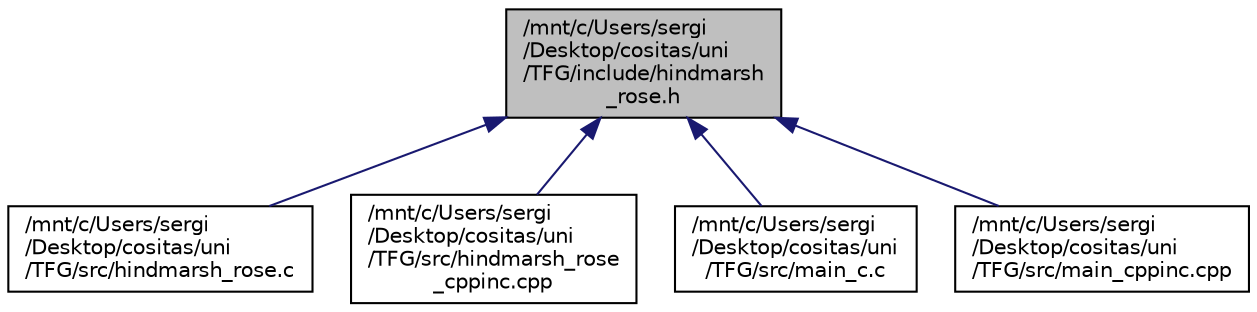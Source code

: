 digraph "/mnt/c/Users/sergi/Desktop/cositas/uni/TFG/include/hindmarsh_rose.h"
{
 // LATEX_PDF_SIZE
  edge [fontname="Helvetica",fontsize="10",labelfontname="Helvetica",labelfontsize="10"];
  node [fontname="Helvetica",fontsize="10",shape=record];
  Node1 [label="/mnt/c/Users/sergi\l/Desktop/cositas/uni\l/TFG/include/hindmarsh\l_rose.h",height=0.2,width=0.4,color="black", fillcolor="grey75", style="filled", fontcolor="black",tooltip="Definition file for the c functions."];
  Node1 -> Node2 [dir="back",color="midnightblue",fontsize="10",style="solid",fontname="Helvetica"];
  Node2 [label="/mnt/c/Users/sergi\l/Desktop/cositas/uni\l/TFG/src/hindmarsh_rose.c",height=0.2,width=0.4,color="black", fillcolor="white", style="filled",URL="$hindmarsh__rose_8c.html",tooltip="Implementation file in c of the functions for Hindmarsh-Rose model."];
  Node1 -> Node3 [dir="back",color="midnightblue",fontsize="10",style="solid",fontname="Helvetica"];
  Node3 [label="/mnt/c/Users/sergi\l/Desktop/cositas/uni\l/TFG/src/hindmarsh_rose\l_cppinc.cpp",height=0.2,width=0.4,color="black", fillcolor="white", style="filled",URL="$hindmarsh__rose__cppinc_8cpp.html",tooltip="Implementation file in c of the functions for Hindmarsh-Rose model but compiled in c."];
  Node1 -> Node4 [dir="back",color="midnightblue",fontsize="10",style="solid",fontname="Helvetica"];
  Node4 [label="/mnt/c/Users/sergi\l/Desktop/cositas/uni\l/TFG/src/main_c.c",height=0.2,width=0.4,color="black", fillcolor="white", style="filled",URL="$main__c_8c.html",tooltip="Main file for the execution of the Hindmarsh-Rose model in c."];
  Node1 -> Node5 [dir="back",color="midnightblue",fontsize="10",style="solid",fontname="Helvetica"];
  Node5 [label="/mnt/c/Users/sergi\l/Desktop/cositas/uni\l/TFG/src/main_cppinc.cpp",height=0.2,width=0.4,color="black", fillcolor="white", style="filled",URL="$main__cppinc_8cpp.html",tooltip="Main file for the execution of the Hindmarsh-Rose model in c but compiled in c++."];
}
